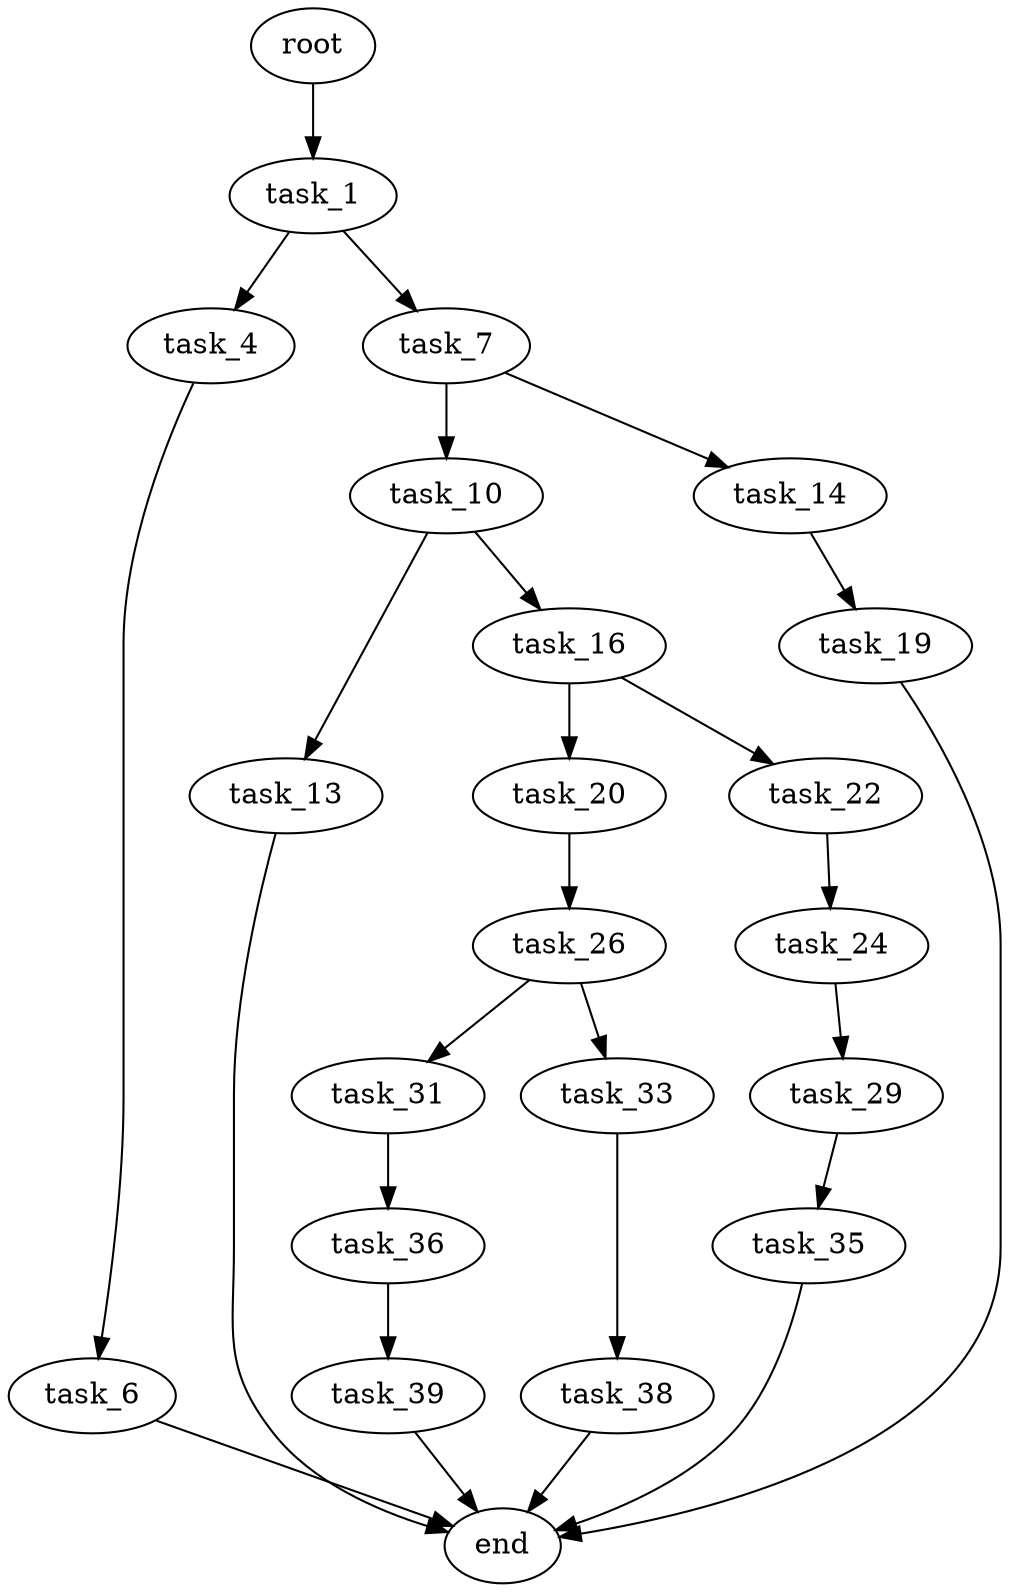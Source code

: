 digraph G {
  root [size="0.000000"];
  task_1 [size="16365426522.000000"];
  task_4 [size="368293445632.000000"];
  task_6 [size="438960033446.000000"];
  task_7 [size="164681800248.000000"];
  task_10 [size="118817330825.000000"];
  task_13 [size="28991029248.000000"];
  task_14 [size="2048254435.000000"];
  task_16 [size="84030730413.000000"];
  task_19 [size="183649491447.000000"];
  task_20 [size="231928233984.000000"];
  task_22 [size="460965182273.000000"];
  task_24 [size="6914539586.000000"];
  task_26 [size="150954534598.000000"];
  task_29 [size="220952680408.000000"];
  task_31 [size="43974797661.000000"];
  task_33 [size="134217728000.000000"];
  task_35 [size="801526520315.000000"];
  task_36 [size="28991029248.000000"];
  task_38 [size="8589934592.000000"];
  task_39 [size="1023714320.000000"];
  end [size="0.000000"];

  root -> task_1 [size="1.000000"];
  task_1 -> task_4 [size="411041792.000000"];
  task_1 -> task_7 [size="411041792.000000"];
  task_4 -> task_6 [size="411041792.000000"];
  task_6 -> end [size="1.000000"];
  task_7 -> task_10 [size="536870912.000000"];
  task_7 -> task_14 [size="536870912.000000"];
  task_10 -> task_13 [size="134217728.000000"];
  task_10 -> task_16 [size="134217728.000000"];
  task_13 -> end [size="1.000000"];
  task_14 -> task_19 [size="33554432.000000"];
  task_16 -> task_20 [size="75497472.000000"];
  task_16 -> task_22 [size="75497472.000000"];
  task_19 -> end [size="1.000000"];
  task_20 -> task_26 [size="301989888.000000"];
  task_22 -> task_24 [size="838860800.000000"];
  task_24 -> task_29 [size="301989888.000000"];
  task_26 -> task_31 [size="679477248.000000"];
  task_26 -> task_33 [size="679477248.000000"];
  task_29 -> task_35 [size="209715200.000000"];
  task_31 -> task_36 [size="838860800.000000"];
  task_33 -> task_38 [size="209715200.000000"];
  task_35 -> end [size="1.000000"];
  task_36 -> task_39 [size="75497472.000000"];
  task_38 -> end [size="1.000000"];
  task_39 -> end [size="1.000000"];
}
